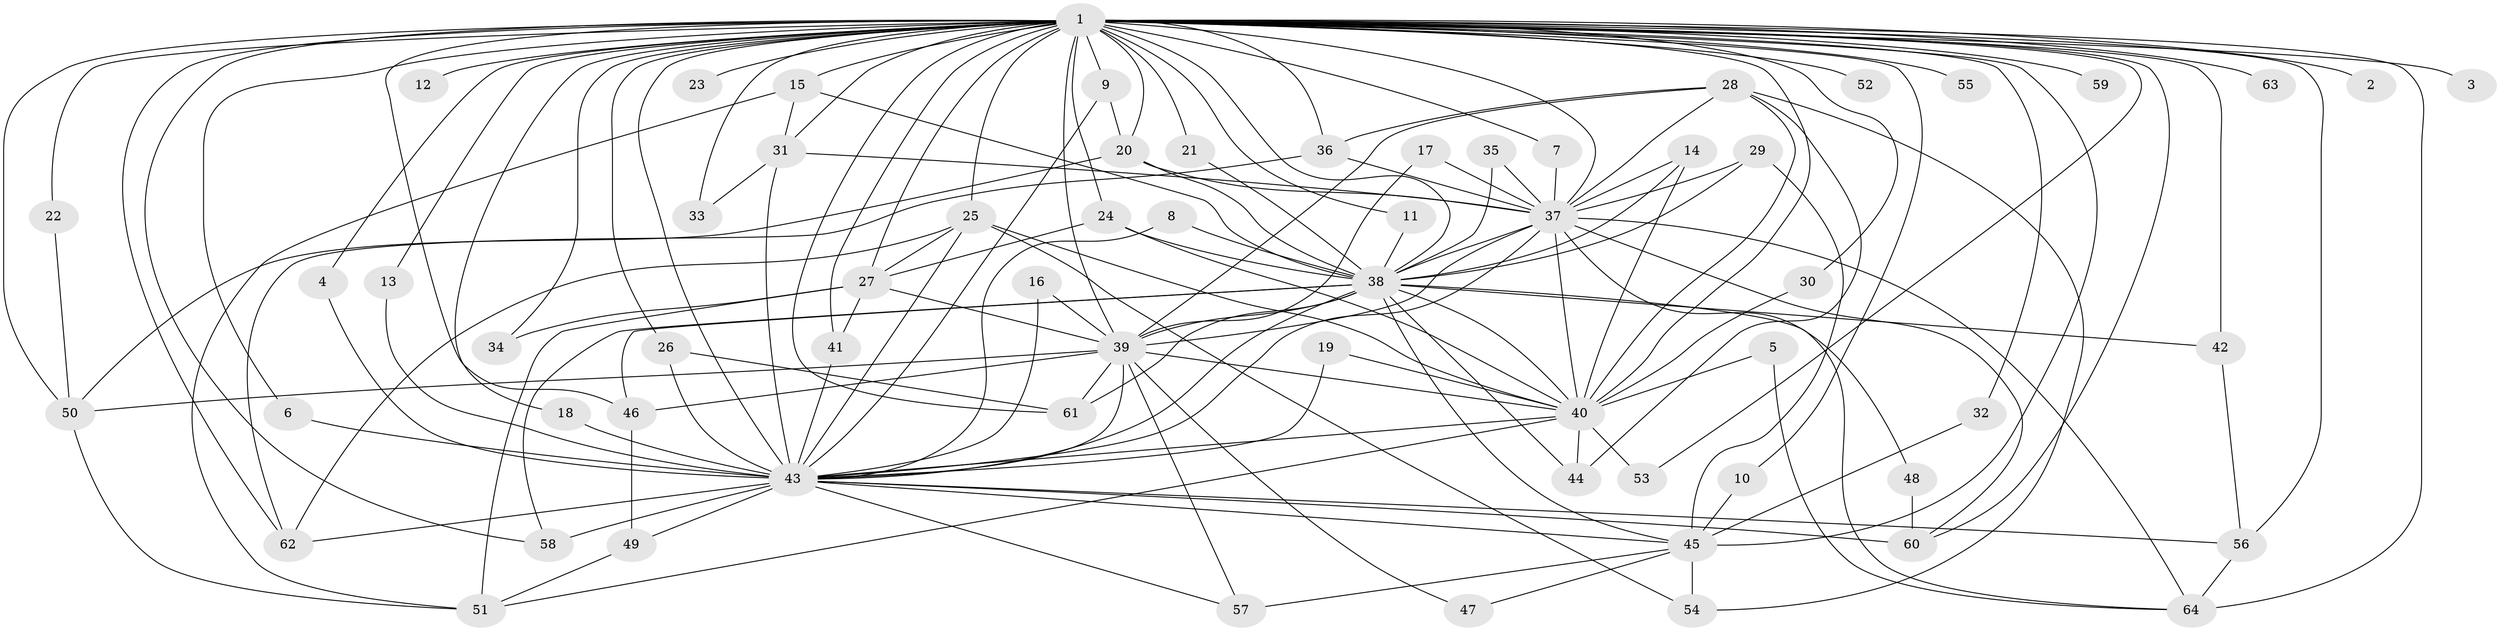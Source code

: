 // original degree distribution, {20: 0.015748031496062992, 29: 0.007874015748031496, 14: 0.015748031496062992, 27: 0.015748031496062992, 22: 0.007874015748031496, 34: 0.007874015748031496, 28: 0.007874015748031496, 5: 0.047244094488188976, 2: 0.5196850393700787, 3: 0.2204724409448819, 6: 0.015748031496062992, 4: 0.11023622047244094, 9: 0.007874015748031496}
// Generated by graph-tools (version 1.1) at 2025/49/03/09/25 03:49:33]
// undirected, 64 vertices, 154 edges
graph export_dot {
graph [start="1"]
  node [color=gray90,style=filled];
  1;
  2;
  3;
  4;
  5;
  6;
  7;
  8;
  9;
  10;
  11;
  12;
  13;
  14;
  15;
  16;
  17;
  18;
  19;
  20;
  21;
  22;
  23;
  24;
  25;
  26;
  27;
  28;
  29;
  30;
  31;
  32;
  33;
  34;
  35;
  36;
  37;
  38;
  39;
  40;
  41;
  42;
  43;
  44;
  45;
  46;
  47;
  48;
  49;
  50;
  51;
  52;
  53;
  54;
  55;
  56;
  57;
  58;
  59;
  60;
  61;
  62;
  63;
  64;
  1 -- 2 [weight=2.0];
  1 -- 3 [weight=2.0];
  1 -- 4 [weight=1.0];
  1 -- 6 [weight=1.0];
  1 -- 7 [weight=1.0];
  1 -- 9 [weight=2.0];
  1 -- 10 [weight=1.0];
  1 -- 11 [weight=1.0];
  1 -- 12 [weight=2.0];
  1 -- 13 [weight=1.0];
  1 -- 15 [weight=2.0];
  1 -- 18 [weight=1.0];
  1 -- 20 [weight=1.0];
  1 -- 21 [weight=1.0];
  1 -- 22 [weight=1.0];
  1 -- 23 [weight=2.0];
  1 -- 24 [weight=1.0];
  1 -- 25 [weight=2.0];
  1 -- 26 [weight=1.0];
  1 -- 27 [weight=2.0];
  1 -- 30 [weight=1.0];
  1 -- 31 [weight=1.0];
  1 -- 32 [weight=1.0];
  1 -- 33 [weight=1.0];
  1 -- 34 [weight=1.0];
  1 -- 36 [weight=2.0];
  1 -- 37 [weight=4.0];
  1 -- 38 [weight=5.0];
  1 -- 39 [weight=4.0];
  1 -- 40 [weight=4.0];
  1 -- 41 [weight=2.0];
  1 -- 42 [weight=2.0];
  1 -- 43 [weight=9.0];
  1 -- 45 [weight=2.0];
  1 -- 46 [weight=3.0];
  1 -- 50 [weight=2.0];
  1 -- 52 [weight=2.0];
  1 -- 53 [weight=1.0];
  1 -- 55 [weight=1.0];
  1 -- 56 [weight=1.0];
  1 -- 58 [weight=1.0];
  1 -- 59 [weight=3.0];
  1 -- 60 [weight=1.0];
  1 -- 61 [weight=2.0];
  1 -- 62 [weight=1.0];
  1 -- 63 [weight=1.0];
  1 -- 64 [weight=2.0];
  4 -- 43 [weight=1.0];
  5 -- 40 [weight=1.0];
  5 -- 64 [weight=1.0];
  6 -- 43 [weight=1.0];
  7 -- 37 [weight=1.0];
  8 -- 38 [weight=1.0];
  8 -- 43 [weight=1.0];
  9 -- 20 [weight=1.0];
  9 -- 43 [weight=1.0];
  10 -- 45 [weight=1.0];
  11 -- 38 [weight=1.0];
  13 -- 43 [weight=1.0];
  14 -- 37 [weight=1.0];
  14 -- 38 [weight=1.0];
  14 -- 40 [weight=1.0];
  15 -- 31 [weight=1.0];
  15 -- 38 [weight=1.0];
  15 -- 51 [weight=1.0];
  16 -- 39 [weight=1.0];
  16 -- 43 [weight=1.0];
  17 -- 37 [weight=1.0];
  17 -- 39 [weight=1.0];
  18 -- 43 [weight=1.0];
  19 -- 40 [weight=1.0];
  19 -- 43 [weight=1.0];
  20 -- 37 [weight=1.0];
  20 -- 38 [weight=1.0];
  20 -- 50 [weight=1.0];
  21 -- 38 [weight=1.0];
  22 -- 50 [weight=1.0];
  24 -- 27 [weight=1.0];
  24 -- 38 [weight=2.0];
  24 -- 40 [weight=1.0];
  25 -- 27 [weight=1.0];
  25 -- 40 [weight=1.0];
  25 -- 43 [weight=1.0];
  25 -- 54 [weight=1.0];
  25 -- 62 [weight=1.0];
  26 -- 43 [weight=1.0];
  26 -- 61 [weight=1.0];
  27 -- 34 [weight=1.0];
  27 -- 39 [weight=1.0];
  27 -- 41 [weight=1.0];
  27 -- 51 [weight=1.0];
  28 -- 36 [weight=1.0];
  28 -- 37 [weight=1.0];
  28 -- 39 [weight=1.0];
  28 -- 40 [weight=2.0];
  28 -- 44 [weight=1.0];
  28 -- 54 [weight=1.0];
  29 -- 37 [weight=1.0];
  29 -- 38 [weight=1.0];
  29 -- 45 [weight=1.0];
  30 -- 40 [weight=1.0];
  31 -- 33 [weight=1.0];
  31 -- 37 [weight=1.0];
  31 -- 43 [weight=1.0];
  32 -- 45 [weight=1.0];
  35 -- 37 [weight=1.0];
  35 -- 38 [weight=1.0];
  36 -- 37 [weight=1.0];
  36 -- 62 [weight=1.0];
  37 -- 38 [weight=2.0];
  37 -- 39 [weight=1.0];
  37 -- 40 [weight=1.0];
  37 -- 43 [weight=2.0];
  37 -- 48 [weight=1.0];
  37 -- 60 [weight=1.0];
  37 -- 64 [weight=1.0];
  38 -- 39 [weight=1.0];
  38 -- 40 [weight=1.0];
  38 -- 42 [weight=1.0];
  38 -- 43 [weight=2.0];
  38 -- 44 [weight=1.0];
  38 -- 45 [weight=1.0];
  38 -- 46 [weight=1.0];
  38 -- 58 [weight=1.0];
  38 -- 61 [weight=1.0];
  38 -- 64 [weight=2.0];
  39 -- 40 [weight=1.0];
  39 -- 43 [weight=2.0];
  39 -- 46 [weight=1.0];
  39 -- 47 [weight=1.0];
  39 -- 50 [weight=1.0];
  39 -- 57 [weight=2.0];
  39 -- 61 [weight=1.0];
  40 -- 43 [weight=2.0];
  40 -- 44 [weight=1.0];
  40 -- 51 [weight=1.0];
  40 -- 53 [weight=1.0];
  41 -- 43 [weight=1.0];
  42 -- 56 [weight=1.0];
  43 -- 45 [weight=1.0];
  43 -- 49 [weight=1.0];
  43 -- 56 [weight=1.0];
  43 -- 57 [weight=1.0];
  43 -- 58 [weight=2.0];
  43 -- 60 [weight=2.0];
  43 -- 62 [weight=1.0];
  45 -- 47 [weight=1.0];
  45 -- 54 [weight=1.0];
  45 -- 57 [weight=1.0];
  46 -- 49 [weight=1.0];
  48 -- 60 [weight=1.0];
  49 -- 51 [weight=1.0];
  50 -- 51 [weight=1.0];
  56 -- 64 [weight=1.0];
}
